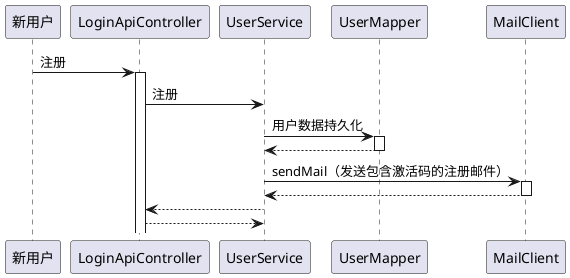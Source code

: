 @startuml
participant 新用户
新用户 -> LoginApiController : 注册
activate LoginApiController
LoginApiController -> UserService : 注册
UserService -> UserMapper : 用户数据持久化
activate UserMapper
UserMapper --> UserService
deactivate UserMapper
UserService -> MailClient : sendMail（发送包含激活码的注册邮件）
activate MailClient
MailClient --> UserService
deactivate MailClient
UserService --> LoginApiController
deactivate UserService
return
@enduml